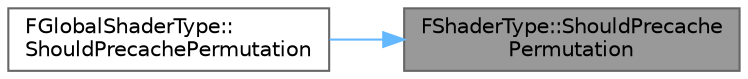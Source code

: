 digraph "FShaderType::ShouldPrecachePermutation"
{
 // INTERACTIVE_SVG=YES
 // LATEX_PDF_SIZE
  bgcolor="transparent";
  edge [fontname=Helvetica,fontsize=10,labelfontname=Helvetica,labelfontsize=10];
  node [fontname=Helvetica,fontsize=10,shape=box,height=0.2,width=0.4];
  rankdir="RL";
  Node1 [id="Node000001",label="FShaderType::ShouldPrecache\lPermutation",height=0.2,width=0.4,color="gray40", fillcolor="grey60", style="filled", fontcolor="black",tooltip=" "];
  Node1 -> Node2 [id="edge1_Node000001_Node000002",dir="back",color="steelblue1",style="solid",tooltip=" "];
  Node2 [id="Node000002",label="FGlobalShaderType::\lShouldPrecachePermutation",height=0.2,width=0.4,color="grey40", fillcolor="white", style="filled",URL="$d5/d2a/classFGlobalShaderType.html#ab0770bb86c435d6df4fe7b1176652cda",tooltip=" "];
}

